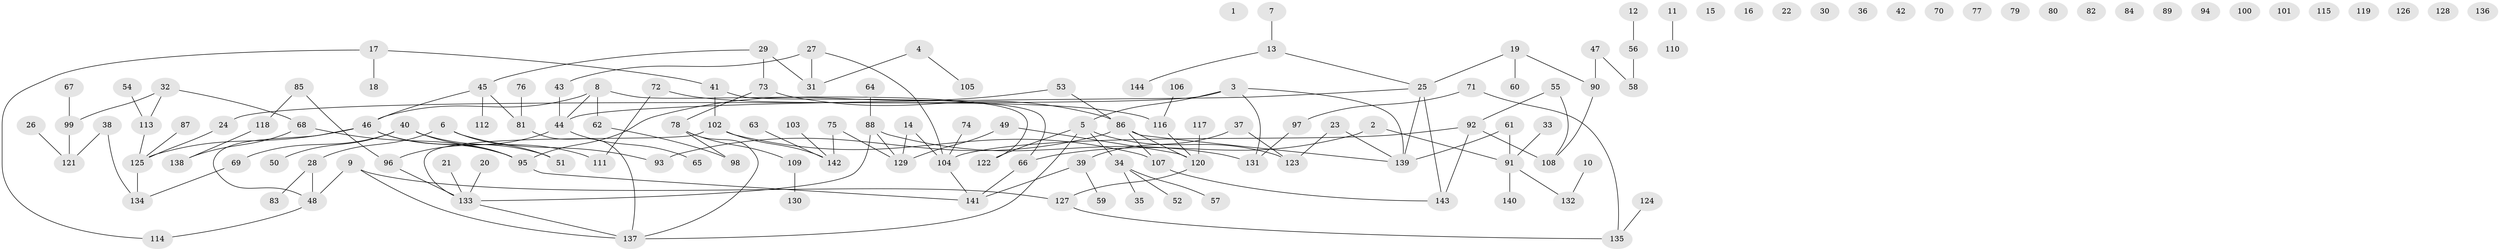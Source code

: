 // Generated by graph-tools (version 1.1) at 2025/00/03/09/25 03:00:54]
// undirected, 144 vertices, 154 edges
graph export_dot {
graph [start="1"]
  node [color=gray90,style=filled];
  1;
  2;
  3;
  4;
  5;
  6;
  7;
  8;
  9;
  10;
  11;
  12;
  13;
  14;
  15;
  16;
  17;
  18;
  19;
  20;
  21;
  22;
  23;
  24;
  25;
  26;
  27;
  28;
  29;
  30;
  31;
  32;
  33;
  34;
  35;
  36;
  37;
  38;
  39;
  40;
  41;
  42;
  43;
  44;
  45;
  46;
  47;
  48;
  49;
  50;
  51;
  52;
  53;
  54;
  55;
  56;
  57;
  58;
  59;
  60;
  61;
  62;
  63;
  64;
  65;
  66;
  67;
  68;
  69;
  70;
  71;
  72;
  73;
  74;
  75;
  76;
  77;
  78;
  79;
  80;
  81;
  82;
  83;
  84;
  85;
  86;
  87;
  88;
  89;
  90;
  91;
  92;
  93;
  94;
  95;
  96;
  97;
  98;
  99;
  100;
  101;
  102;
  103;
  104;
  105;
  106;
  107;
  108;
  109;
  110;
  111;
  112;
  113;
  114;
  115;
  116;
  117;
  118;
  119;
  120;
  121;
  122;
  123;
  124;
  125;
  126;
  127;
  128;
  129;
  130;
  131;
  132;
  133;
  134;
  135;
  136;
  137;
  138;
  139;
  140;
  141;
  142;
  143;
  144;
  2 -- 66;
  2 -- 91;
  3 -- 5;
  3 -- 24;
  3 -- 131;
  3 -- 139;
  4 -- 31;
  4 -- 105;
  5 -- 34;
  5 -- 122;
  5 -- 123;
  5 -- 137;
  6 -- 28;
  6 -- 51;
  6 -- 93;
  7 -- 13;
  8 -- 44;
  8 -- 46;
  8 -- 62;
  8 -- 122;
  9 -- 48;
  9 -- 127;
  9 -- 137;
  10 -- 132;
  11 -- 110;
  12 -- 56;
  13 -- 25;
  13 -- 144;
  14 -- 104;
  14 -- 129;
  17 -- 18;
  17 -- 41;
  17 -- 114;
  19 -- 25;
  19 -- 60;
  19 -- 90;
  20 -- 133;
  21 -- 133;
  23 -- 123;
  23 -- 139;
  24 -- 125;
  25 -- 44;
  25 -- 139;
  25 -- 143;
  26 -- 121;
  27 -- 31;
  27 -- 43;
  27 -- 104;
  28 -- 48;
  28 -- 83;
  29 -- 31;
  29 -- 45;
  29 -- 73;
  32 -- 68;
  32 -- 99;
  32 -- 113;
  33 -- 91;
  34 -- 35;
  34 -- 52;
  34 -- 57;
  37 -- 39;
  37 -- 123;
  38 -- 121;
  38 -- 134;
  39 -- 59;
  39 -- 141;
  40 -- 50;
  40 -- 69;
  40 -- 95;
  40 -- 111;
  41 -- 66;
  41 -- 102;
  43 -- 44;
  44 -- 65;
  44 -- 96;
  45 -- 46;
  45 -- 81;
  45 -- 112;
  46 -- 48;
  46 -- 51;
  46 -- 95;
  46 -- 125;
  47 -- 58;
  47 -- 90;
  48 -- 114;
  49 -- 120;
  49 -- 129;
  53 -- 86;
  53 -- 95;
  54 -- 113;
  55 -- 92;
  55 -- 108;
  56 -- 58;
  61 -- 91;
  61 -- 139;
  62 -- 98;
  63 -- 142;
  64 -- 88;
  66 -- 141;
  67 -- 99;
  68 -- 95;
  68 -- 138;
  69 -- 134;
  71 -- 97;
  71 -- 135;
  72 -- 111;
  72 -- 116;
  73 -- 78;
  73 -- 86;
  74 -- 104;
  75 -- 129;
  75 -- 142;
  76 -- 81;
  78 -- 98;
  78 -- 109;
  78 -- 137;
  81 -- 137;
  85 -- 96;
  85 -- 118;
  86 -- 93;
  86 -- 107;
  86 -- 120;
  86 -- 139;
  87 -- 125;
  88 -- 129;
  88 -- 131;
  88 -- 133;
  90 -- 108;
  91 -- 132;
  91 -- 140;
  92 -- 104;
  92 -- 108;
  92 -- 143;
  95 -- 141;
  96 -- 133;
  97 -- 131;
  99 -- 121;
  102 -- 107;
  102 -- 133;
  102 -- 142;
  103 -- 142;
  104 -- 141;
  106 -- 116;
  107 -- 143;
  109 -- 130;
  113 -- 125;
  116 -- 120;
  117 -- 120;
  118 -- 138;
  120 -- 127;
  124 -- 135;
  125 -- 134;
  127 -- 135;
  133 -- 137;
}
